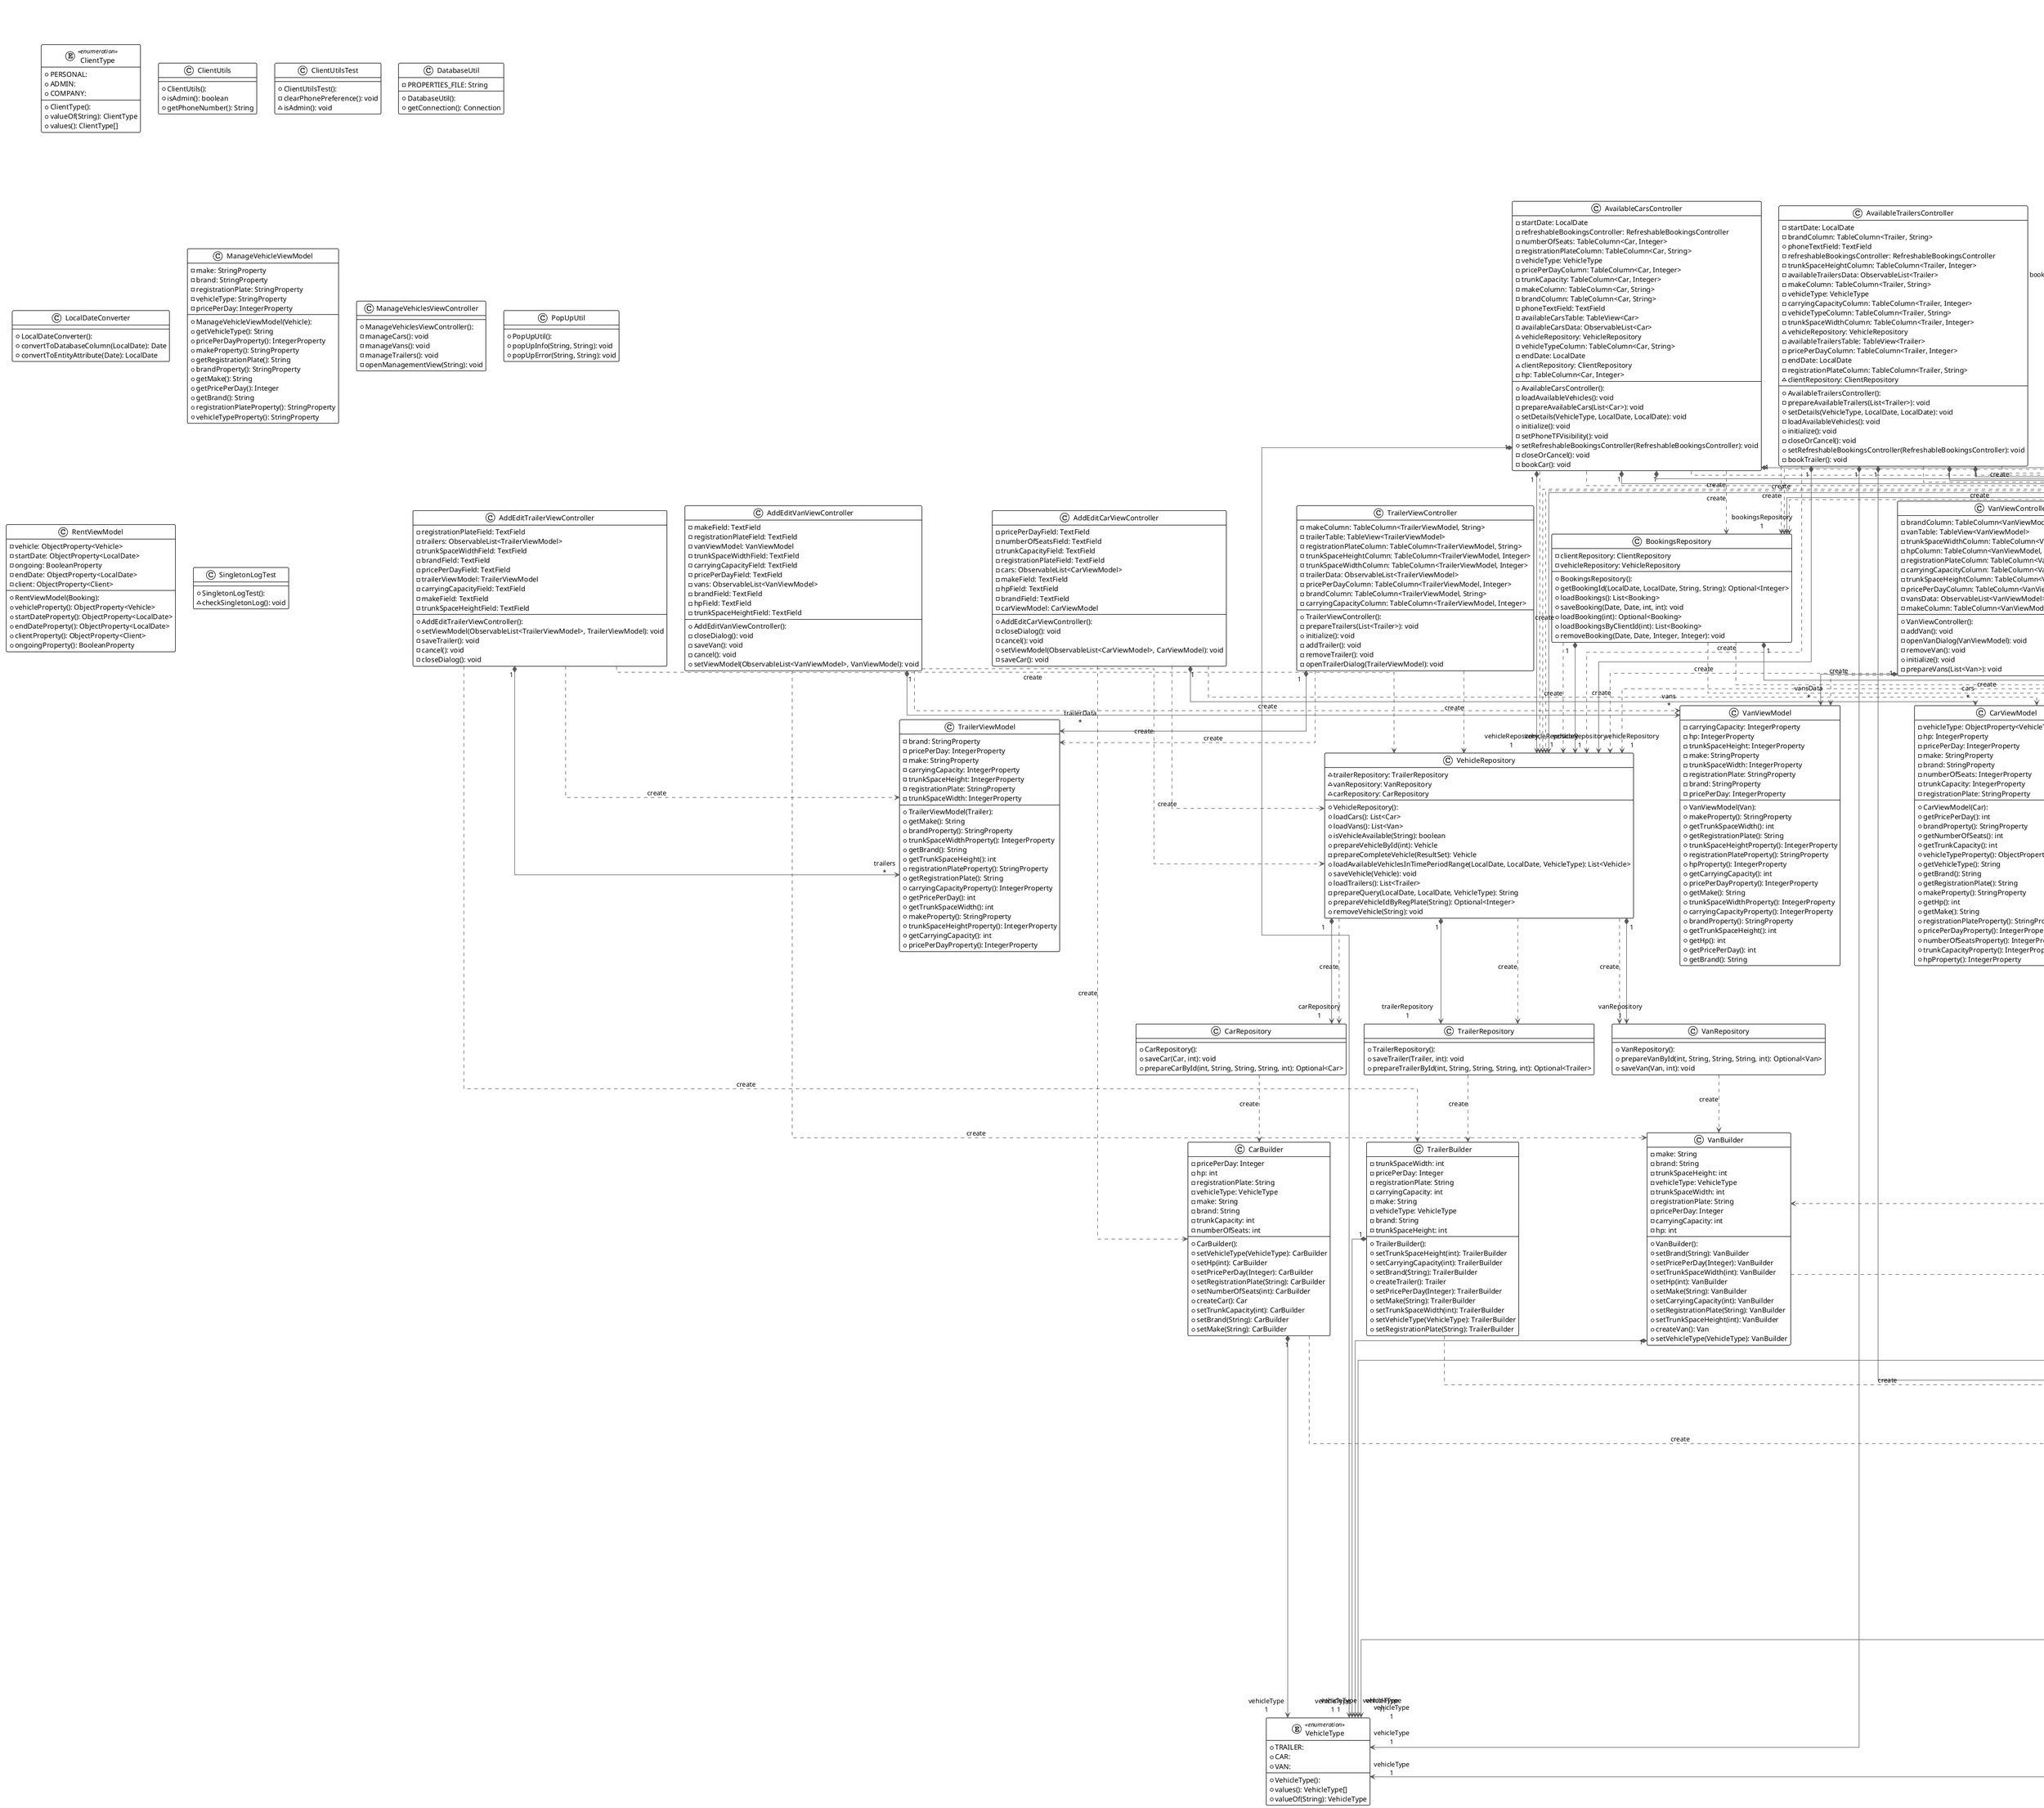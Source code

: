 @startuml

!theme plain
top to bottom direction
skinparam linetype ortho

class AddEditCarViewController {
  + AddEditCarViewController(): 
  - pricePerDayField: TextField
  - numberOfSeatsField: TextField
  - trunkCapacityField: TextField
  - registrationPlateField: TextField
  - cars: ObservableList<CarViewModel>
  - makeField: TextField
  - hpField: TextField
  - brandField: TextField
  - carViewModel: CarViewModel
  - closeDialog(): void
  - cancel(): void
  + setViewModel(ObservableList<CarViewModel>, CarViewModel): void
  - saveCar(): void
}
class AddEditTrailerViewController {
  + AddEditTrailerViewController(): 
  - registrationPlateField: TextField
  - trailers: ObservableList<TrailerViewModel>
  - trunkSpaceWidthField: TextField
  - brandField: TextField
  - pricePerDayField: TextField
  - trailerViewModel: TrailerViewModel
  - carryingCapacityField: TextField
  - makeField: TextField
  - trunkSpaceHeightField: TextField
  + setViewModel(ObservableList<TrailerViewModel>, TrailerViewModel): void
  - saveTrailer(): void
  - cancel(): void
  - closeDialog(): void
}
class AddEditVanViewController {
  + AddEditVanViewController(): 
  - makeField: TextField
  - registrationPlateField: TextField
  - vanViewModel: VanViewModel
  - trunkSpaceWidthField: TextField
  - carryingCapacityField: TextField
  - pricePerDayField: TextField
  - vans: ObservableList<VanViewModel>
  - brandField: TextField
  - hpField: TextField
  - trunkSpaceHeightField: TextField
  - closeDialog(): void
  - saveVan(): void
  - cancel(): void
  + setViewModel(ObservableList<VanViewModel>, VanViewModel): void
}
class AdminViewController {
  + AdminViewController(): 
  - viewModel: AdminViewModel
  + setViewModel(AdminViewModel): void
  - goToVehicleTypeSelection(): void
  - openVehiclesView(): void
  - openBookingsView(): void
}
class AdminViewModel {
  + AdminViewModel(): 
  - bookings: ObservableList<Booking>
  + getBookings(): ObservableList<Booking>
  + removeBooking(Booking): void
}
class AvailableCarsController {
  + AvailableCarsController(): 
  - startDate: LocalDate
  - refreshableBookingsController: RefreshableBookingsController
  - numberOfSeats: TableColumn<Car, Integer>
  - registrationPlateColumn: TableColumn<Car, String>
  - vehicleType: VehicleType
  - pricePerDayColumn: TableColumn<Car, Integer>
  - trunkCapacity: TableColumn<Car, Integer>
  - makeColumn: TableColumn<Car, String>
  - brandColumn: TableColumn<Car, String>
  - phoneTextField: TextField
  - availableCarsTable: TableView<Car>
  - availableCarsData: ObservableList<Car>
  ~ vehicleRepository: VehicleRepository
  - vehicleTypeColumn: TableColumn<Car, String>
  - endDate: LocalDate
  ~ clientRepository: ClientRepository
  - hp: TableColumn<Car, Integer>
  - loadAvailableVehicles(): void
  - prepareAvailableCars(List<Car>): void
  + setDetails(VehicleType, LocalDate, LocalDate): void
  + initialize(): void
  - setPhoneTFVisibility(): void
  + setRefreshableBookingsController(RefreshableBookingsController): void
  - closeOrCancel(): void
  - bookCar(): void
}
class AvailableTrailersController {
  + AvailableTrailersController(): 
  - startDate: LocalDate
  - brandColumn: TableColumn<Trailer, String>
  + phoneTextField: TextField
  - refreshableBookingsController: RefreshableBookingsController
  - trunkSpaceHeightColumn: TableColumn<Trailer, Integer>
  - availableTrailersData: ObservableList<Trailer>
  - makeColumn: TableColumn<Trailer, String>
  - vehicleType: VehicleType
  - carryingCapacityColumn: TableColumn<Trailer, Integer>
  - vehicleTypeColumn: TableColumn<Trailer, String>
  - trunkSpaceWidthColumn: TableColumn<Trailer, Integer>
  ~ vehicleRepository: VehicleRepository
  - availableTrailersTable: TableView<Trailer>
  - pricePerDayColumn: TableColumn<Trailer, Integer>
  - endDate: LocalDate
  - registrationPlateColumn: TableColumn<Trailer, String>
  ~ clientRepository: ClientRepository
  - prepareAvailableTrailers(List<Trailer>): void
  + setDetails(VehicleType, LocalDate, LocalDate): void
  - loadAvailableVehicles(): void
  + initialize(): void
  - closeOrCancel(): void
  + setRefreshableBookingsController(RefreshableBookingsController): void
  - bookTrailer(): void
}
class AvailableVansController {
  + AvailableVansController(): 
  - trunkSpaceHeightColumn: TableColumn<Van, Integer>
  - availableVansData: ObservableList<Van>
  ~ clientRepository: ClientRepository
  - hpColumn: TableColumn<Van, Integer>
  - trunkSpaceWidthColumn: TableColumn<Van, Integer>
  + phoneTextField: TextField
  - startDate: LocalDate
  ~ vehicleRepository: VehicleRepository
  - vehicleTypeColumn: TableColumn<Van, String>
  - carryingCapacityColumn: TableColumn<Van, Integer>
  - pricePerDayColumn: TableColumn<Van, Integer>
  - makeColumn: TableColumn<Van, String>
  - vehicleType: VehicleType
  - availableVansTable: TableView<Van>
  - refreshableBookingsController: RefreshableBookingsController
  - registrationPlateColumn: TableColumn<Van, String>
  - brandColumn: TableColumn<Van, String>
  - endDate: LocalDate
  - bookVan(): void
  - closeOrCancel(): void
  + initialize(): void
  + setDetails(VehicleType, LocalDate, LocalDate): void
  - loadAvailableVehicles(): void
  + setRefreshableBookingsController(RefreshableBookingsController): void
  - prepareAvailableVans(List<Van>): void
}
class Booking {
  + Booking(LocalDate, LocalDate, Vehicle, Client): 
  - endDate: LocalDate
  - client: Client
  - startDate: LocalDate
  - vehicle: Vehicle
  + getStartDate(): LocalDate
  + getClient(): Client
  + getEndDate(): LocalDate
  + isOngoing(): boolean
  + getVehicle(): Vehicle
}
class BookingViewModel {
  + BookingViewModel(Booking): 
  - clientPhoneNumber: StringProperty
  - vehicleRegistrationPlate: StringProperty
  - vehicleType: StringProperty
  - endDate: StringProperty
  - startDate: StringProperty
  + vehicleRegistrationPlateProperty(): StringProperty
  + getVehicleRegistrationPlate(): String
  + clientPhoneNumberProperty(): StringProperty
  + getVehicleType(): String
  + vehicleTypeProperty(): StringProperty
  + endDateProperty(): StringProperty
  + getStartDate(): String
  + startDateProperty(): StringProperty
  + getEndDate(): String
  + getClientPhoneNumber(): String
}
class BookingsRepository {
  + BookingsRepository(): 
  - clientRepository: ClientRepository
  - vehicleRepository: VehicleRepository
  + getBookingId(LocalDate, LocalDate, String, String): Optional<Integer>
  + loadBookings(): List<Booking>
  + saveBooking(Date, Date, int, int): void
  + loadBooking(int): Optional<Booking>
  + loadBookingsByClientId(int): List<Booking>
  + removeBooking(Date, Date, Integer, Integer): void
}
class BookingsService {
  + BookingsService(): 
  - bookingsRepository: BookingsRepository
  + prepareBookings(): ObservableList<BookingViewModel>
  + isRemoved(BookingViewModel): boolean
  - isOngoing(LocalDate, LocalDate): boolean
  - prepareVehicleId(BookingViewModel): Integer
  - prepareClientId(BookingViewModel): Integer
}
class BookingsViewController {
  + BookingsViewController(): 
  - bookingsTableView: TableView<BookingViewModel>
  - bookingData: ObservableList<BookingViewModel>
  - vehicleColumn: TableColumn<BookingViewModel, String>
  - endDateColumn: TableColumn<BookingViewModel, String>
  - clientColumn: TableColumn<BookingViewModel, String>
  - startDateColumn: TableColumn<BookingViewModel, String>
  - bookingsService: BookingsService
  - vehicleTypeColumn: TableColumn<BookingViewModel, String>
  + initialize(): void
  - setBookings(): void
  + refreshBookings(): void
  - handleAdd(): void
  - handleEdit(): void
  - handleRemove(): void
}
class Car {
  + Car(String, String, String, VehicleType, Integer, int, int, int): 
  - hp: int
  - numberOfSeats: int
  - trunkCapacity: int
  + getTrunkCapacity(): int
  + isBooked(): boolean
  + getNumberOfSeats(): int
  + getHp(): int
  + isRented(): boolean
}
class CarBuilder {
  + CarBuilder(): 
  - pricePerDay: Integer
  - hp: int
  - registrationPlate: String
  - vehicleType: VehicleType
  - make: String
  - brand: String
  - trunkCapacity: int
  - numberOfSeats: int
  + setVehicleType(VehicleType): CarBuilder
  + setHp(int): CarBuilder
  + setPricePerDay(Integer): CarBuilder
  + setRegistrationPlate(String): CarBuilder
  + setNumberOfSeats(int): CarBuilder
  + createCar(): Car
  + setTrunkCapacity(int): CarBuilder
  + setBrand(String): CarBuilder
  + setMake(String): CarBuilder
}
class CarRepository {
  + CarRepository(): 
  + saveCar(Car, int): void
  + prepareCarById(int, String, String, String, int): Optional<Car>
}
class CarService {
  + CarService(): 
  + castVehiclesToCars(List<Vehicle>): List<Car>
}
class CarViewController {
  + CarViewController(): 
  - numberOfSeatsColumn: TableColumn<CarViewModel, Integer>
  - trunkCapacityColumn: TableColumn<CarViewModel, Integer>
  - carTable: TableView<CarViewModel>
  - makeColumn: TableColumn<CarViewModel, String>
  - hpColumn: TableColumn<CarViewModel, Integer>
  - brandColumn: TableColumn<CarViewModel, String>
  - registrationPlateColumn: TableColumn<CarViewModel, String>
  - carsData: ObservableList<CarViewModel>
  - pricePerDayColumn: TableColumn<CarViewModel, Integer>
  - prepareCars(List<Car>): void
  - removeCar(): void
  - addCar(): void
  - openCarDialog(CarViewModel): void
  + initialize(): void
}
class CarViewModel {
  + CarViewModel(Car): 
  - vehicleType: ObjectProperty<VehicleType>
  - hp: IntegerProperty
  - pricePerDay: IntegerProperty
  - make: StringProperty
  - brand: StringProperty
  - numberOfSeats: IntegerProperty
  - trunkCapacity: IntegerProperty
  - registrationPlate: StringProperty
  + getPricePerDay(): int
  + brandProperty(): StringProperty
  + getNumberOfSeats(): int
  + getTrunkCapacity(): int
  + vehicleTypeProperty(): ObjectProperty<VehicleType>
  + getVehicleType(): String
  + getBrand(): String
  + getRegistrationPlate(): String
  + makeProperty(): StringProperty
  + getHp(): int
  + getMake(): String
  + registrationPlateProperty(): StringProperty
  + pricePerDayProperty(): IntegerProperty
  + numberOfSeatsProperty(): IntegerProperty
  + trunkCapacityProperty(): IntegerProperty
  + hpProperty(): IntegerProperty
}
entity Client << record >> {
  + Client(String, String, ClientType): 
  + Client(String, ClientType): 
  - phoneNumber: String
  - password: String
  - type: ClientType
  + type(): ClientType
  + password(): String
  + phoneNumber(): String
}
class ClientHandler {
  + ClientHandler(Socket): 
  - clientSocket: Socket
  - in: BufferedReader
  - out: PrintWriter
  + run(): void
}
class ClientRepository {
  + ClientRepository(): 
  + prepareClients(): HashMap<String, Client>
  + prepareClientById(int): Optional<Client>
  + saveClient(Client): boolean
  + prepareClientIdByPhoneNumber(String): Optional<Integer>
}
class ClientService {
  + ClientService(ClientRepository): 
  - clientRepository: ClientRepository
}
enum ClientType << enumeration >> {
  + ClientType(): 
  + PERSONAL: 
  + ADMIN: 
  + COMPANY: 
  + valueOf(String): ClientType
  + values(): ClientType[]
}
class ClientUtils {
  + ClientUtils(): 
  + isAdmin(): boolean
  + getPhoneNumber(): String
}
class ClientUtilsTest {
  + ClientUtilsTest(): 
  - clearPhonePreference(): void
  ~ isAdmin(): void
}
class ClientViewController {
  + ClientViewController(): 
  - endDateColumn: TableColumn<BookingViewModel, String>
  - vehicleColumn: TableColumn<BookingViewModel, String>
  - bookingsService: BookingsService
  - startDateColumn: TableColumn<BookingViewModel, String>
  - bookingsTableView: TableView<BookingViewModel>
  - vehicleTypeColumn: TableColumn<BookingViewModel, String>
  - bookingData: ObservableList<BookingViewModel>
  + initialize(): void
  - setBookings(): void
  - goToVehicleTypeSelection(): void
  - removeBooking(): void
  + refreshBookings(): void
}
class ClientViewModel {
  + ClientViewModel(): 
  - bookings: ObservableList<Booking>
  + getBookings(): ObservableList<Booking>
  + removeBooking(Booking): void
}
class DatabaseUtil {
  + DatabaseUtil(): 
  - PROPERTIES_FILE: String
  + getConnection(): Connection
}
class DateRangeSelectionController {
  + DateRangeSelectionController(): 
  - vehicleType: VehicleType
  - refreshableBookingsController: RefreshableBookingsController
  - endDatePicker: DatePicker
  - RENTAL_DAYS_LIMIT: int
  - WRONG_DATES_LABEL: String
  - startDatePicker: DatePicker
  + initialize(): void
  - prepareCarView(LocalDate, LocalDate): void
  - goToAvailableVehicles(): void
  - prepareVanView(LocalDate, LocalDate): void
  - prepareTrailerView(LocalDate, LocalDate): void
  + setVehicleType(VehicleType): void
  - datesAreFine(LocalDate, LocalDate): boolean
  + setRefreshableBookingsController(RefreshableBookingsController): void
}
class LocalDateConverter {
  + LocalDateConverter(): 
  + convertToDatabaseColumn(LocalDate): Date
  + convertToEntityAttribute(Date): LocalDate
}
class LogLine {
  + LogLine(String): 
  - text: String
  + toString(): String
  + getText(): String
}
class LoginViewController {
  + LoginViewController(): 
  - phoneNumberField: TextField
  - viewModel: LoginViewModel
  - clientTypeComboBox: ComboBox<String>
  - passwordField: PasswordField
  - openAdminView(): void
  - handleLogin(): void
  - closeLoginWindow(): void
  + initialize(): void
  - handleSignUp(): void
  - openClientView(): void
  + setViewModel(LoginViewModel): void
}
class LoginViewModel {
  + LoginViewModel(): 
  - clients: Map<String, Client>
  - clientRepository: ClientRepository
  - prepareClientsHashMap(ClientRepository): Map<String, Client>
  + authenticate(String, String): boolean
  + signUp(String, String, String): void
  + isAdmin(String): boolean
}
class Main {
  + Main(): 
  + main(String[]): void
  + start(Stage): void
}
class ManageVehicleViewModel {
  + ManageVehicleViewModel(Vehicle): 
  - make: StringProperty
  - brand: StringProperty
  - registrationPlate: StringProperty
  - vehicleType: StringProperty
  - pricePerDay: IntegerProperty
  + getVehicleType(): String
  + pricePerDayProperty(): IntegerProperty
  + makeProperty(): StringProperty
  + getRegistrationPlate(): String
  + brandProperty(): StringProperty
  + getMake(): String
  + getPricePerDay(): Integer
  + getBrand(): String
  + registrationPlateProperty(): StringProperty
  + vehicleTypeProperty(): StringProperty
}
class ManageVehiclesViewController {
  + ManageVehiclesViewController(): 
  - manageCars(): void
  - manageVans(): void
  - manageTrailers(): void
  - openManagementView(String): void
}
class PopUpUtil {
  + PopUpUtil(): 
  + popUpInfo(String, String): void
  + popUpError(String, String): void
}
interface RefreshableBookingsController << interface >> {
  + refreshBookings(): void
}
class RentViewModel {
  + RentViewModel(Booking): 
  - vehicle: ObjectProperty<Vehicle>
  - startDate: ObjectProperty<LocalDate>
  - ongoing: BooleanProperty
  - endDate: ObjectProperty<LocalDate>
  - client: ObjectProperty<Client>
  + vehicleProperty(): ObjectProperty<Vehicle>
  + startDateProperty(): ObjectProperty<LocalDate>
  + endDateProperty(): ObjectProperty<LocalDate>
  + clientProperty(): ObjectProperty<Client>
  + ongoingProperty(): BooleanProperty
}
class Server {
  + Server(): 
  - PORT: int
  - pool: ExecutorService
  + main(String[]): void
}
class SingletonLog {
  - SingletonLog(): 
  - logLines: ArrayList<LogLine>
  - instance: SingletonLog
  - lock: Lock
  + getInstance(): SingletonLog
  + log(): void
  + addLog(String): void
  + getLogLines(): ArrayList<LogLine>
}
class SingletonLogTest {
  + SingletonLogTest(): 
  ~ checkSingletonLog(): void
}
class Trailer {
  + Trailer(String, String, String, VehicleType, Integer, int, int, int): 
  - trunkSpaceHeight: int
  - trunkSpaceWidth: int
  - carryingCapacity: int
  + setCarryingCapacity(int): void
  + getTrunkSpaceWidth(): int
  + getCarryingCapacity(): int
  + getTrunkSpaceHeight(): int
  + isRented(): boolean
  + isBooked(): boolean
  + setTrunkSpaceHeight(int): void
  + setTrunkSpaceWidth(int): void
}
class TrailerBuilder {
  + TrailerBuilder(): 
  - trunkSpaceWidth: int
  - pricePerDay: Integer
  - registrationPlate: String
  - carryingCapacity: int
  - make: String
  - vehicleType: VehicleType
  - brand: String
  - trunkSpaceHeight: int
  + setTrunkSpaceHeight(int): TrailerBuilder
  + setCarryingCapacity(int): TrailerBuilder
  + setBrand(String): TrailerBuilder
  + createTrailer(): Trailer
  + setPricePerDay(Integer): TrailerBuilder
  + setMake(String): TrailerBuilder
  + setTrunkSpaceWidth(int): TrailerBuilder
  + setVehicleType(VehicleType): TrailerBuilder
  + setRegistrationPlate(String): TrailerBuilder
}
class TrailerRepository {
  + TrailerRepository(): 
  + saveTrailer(Trailer, int): void
  + prepareTrailerById(int, String, String, String, int): Optional<Trailer>
}
class TrailerService {
  + TrailerService(): 
  + castVehiclesToTrailers(List<Vehicle>): List<Trailer>
}
class TrailerViewController {
  + TrailerViewController(): 
  - makeColumn: TableColumn<TrailerViewModel, String>
  - trailerTable: TableView<TrailerViewModel>
  - registrationPlateColumn: TableColumn<TrailerViewModel, String>
  - trunkSpaceHeightColumn: TableColumn<TrailerViewModel, Integer>
  - trunkSpaceWidthColumn: TableColumn<TrailerViewModel, Integer>
  - trailerData: ObservableList<TrailerViewModel>
  - pricePerDayColumn: TableColumn<TrailerViewModel, Integer>
  - brandColumn: TableColumn<TrailerViewModel, String>
  - carryingCapacityColumn: TableColumn<TrailerViewModel, Integer>
  - prepareTrailers(List<Trailer>): void
  + initialize(): void
  - addTrailer(): void
  - removeTrailer(): void
  - openTrailerDialog(TrailerViewModel): void
}
class TrailerViewModel {
  + TrailerViewModel(Trailer): 
  - brand: StringProperty
  - pricePerDay: IntegerProperty
  - make: StringProperty
  - carryingCapacity: IntegerProperty
  - trunkSpaceHeight: IntegerProperty
  - registrationPlate: StringProperty
  - trunkSpaceWidth: IntegerProperty
  + getMake(): String
  + brandProperty(): StringProperty
  + trunkSpaceWidthProperty(): IntegerProperty
  + getBrand(): String
  + getTrunkSpaceHeight(): int
  + registrationPlateProperty(): StringProperty
  + getRegistrationPlate(): String
  + carryingCapacityProperty(): IntegerProperty
  + getPricePerDay(): int
  + getTrunkSpaceWidth(): int
  + makeProperty(): StringProperty
  + trunkSpaceHeightProperty(): IntegerProperty
  + getCarryingCapacity(): int
  + pricePerDayProperty(): IntegerProperty
}
class Van {
  + Van(String, String, String, VehicleType, Integer, int, int, int, int): 
  - hp: int
  - trunkSpaceWidth: int
  - carryingCapacity: int
  - trunkSpaceHeight: int
  + isBooked(): boolean
  + getHp(): int
  + isRented(): boolean
  + getTrunkSpaceWidth(): int
  + getCarryingCapacity(): int
  + getTrunkSpaceHeight(): int
}
class VanBuilder {
  + VanBuilder(): 
  - make: String
  - brand: String
  - trunkSpaceHeight: int
  - vehicleType: VehicleType
  - trunkSpaceWidth: int
  - registrationPlate: String
  - pricePerDay: Integer
  - carryingCapacity: int
  - hp: int
  + setBrand(String): VanBuilder
  + setPricePerDay(Integer): VanBuilder
  + setTrunkSpaceWidth(int): VanBuilder
  + setHp(int): VanBuilder
  + setMake(String): VanBuilder
  + setCarryingCapacity(int): VanBuilder
  + setRegistrationPlate(String): VanBuilder
  + setTrunkSpaceHeight(int): VanBuilder
  + createVan(): Van
  + setVehicleType(VehicleType): VanBuilder
}
class VanRepository {
  + VanRepository(): 
  + prepareVanById(int, String, String, String, int): Optional<Van>
  + saveVan(Van, int): void
}
class VanService {
  + VanService(): 
  + castVehiclesToVans(List<Vehicle>): List<Van>
}
class VanServiceTest {
  + VanServiceTest(): 
  ~ castVehiclesToCars(): void
}
class VanViewController {
  + VanViewController(): 
  - brandColumn: TableColumn<VanViewModel, String>
  - vanTable: TableView<VanViewModel>
  - trunkSpaceWidthColumn: TableColumn<VanViewModel, Integer>
  - hpColumn: TableColumn<VanViewModel, Integer>
  - registrationPlateColumn: TableColumn<VanViewModel, String>
  - carryingCapacityColumn: TableColumn<VanViewModel, Integer>
  - trunkSpaceHeightColumn: TableColumn<VanViewModel, Integer>
  - pricePerDayColumn: TableColumn<VanViewModel, Integer>
  - vansData: ObservableList<VanViewModel>
  - makeColumn: TableColumn<VanViewModel, String>
  - addVan(): void
  - openVanDialog(VanViewModel): void
  - removeVan(): void
  + initialize(): void
  - prepareVans(List<Van>): void
}
class VanViewModel {
  + VanViewModel(Van): 
  - carryingCapacity: IntegerProperty
  - hp: IntegerProperty
  - trunkSpaceHeight: IntegerProperty
  - make: StringProperty
  - trunkSpaceWidth: IntegerProperty
  - registrationPlate: StringProperty
  - brand: StringProperty
  - pricePerDay: IntegerProperty
  + makeProperty(): StringProperty
  + getTrunkSpaceWidth(): int
  + getRegistrationPlate(): String
  + trunkSpaceHeightProperty(): IntegerProperty
  + registrationPlateProperty(): StringProperty
  + hpProperty(): IntegerProperty
  + getCarryingCapacity(): int
  + pricePerDayProperty(): IntegerProperty
  + getMake(): String
  + trunkSpaceWidthProperty(): IntegerProperty
  + carryingCapacityProperty(): IntegerProperty
  + brandProperty(): StringProperty
  + getTrunkSpaceHeight(): int
  + getHp(): int
  + getPricePerDay(): int
  + getBrand(): String
}
class Vehicle {
  + Vehicle(String, String, String, VehicleType, Integer): 
  - pricePerDay: Integer
  - brand: String
  - registrationPlate: String
  - make: String
  - vehicleType: VehicleType
  + getMake(): String
  + isBooked(): boolean
  + isRented(): boolean
  + getVehicleType(): VehicleType
  + getPricePerDay(): Integer
  + getBrand(): String
  + getRegistrationPlate(): String
}
class VehicleRepository {
  + VehicleRepository(): 
  ~ trailerRepository: TrailerRepository
  ~ vanRepository: VanRepository
  ~ carRepository: CarRepository
  + loadCars(): List<Car>
  + loadVans(): List<Van>
  + isVehicleAvailable(String): boolean
  + prepareVehicleById(int): Vehicle
  - prepareCompleteVehicle(ResultSet): Vehicle
  + loadAvailableVehiclesInTimePeriodRange(LocalDate, LocalDate, VehicleType): List<Vehicle>
  + saveVehicle(Vehicle): void
  + loadTrailers(): List<Trailer>
  - prepareQuery(LocalDate, LocalDate, VehicleType): String
  + prepareVehicleIdByRegPlate(String): Optional<Integer>
  + removeVehicle(String): void
}
enum VehicleType << enumeration >> {
  + VehicleType(): 
  + TRAILER: 
  + CAR: 
  + VAN: 
  + values(): VehicleType[]
  + valueOf(String): VehicleType
}
class VehicleTypeSelectionController {
  + VehicleTypeSelectionController(): 
  - vehicleTypeComboBox: ComboBox<String>
  - refreshableBookingsController: RefreshableBookingsController
  - goToDateRangeSelection(): void
  + initialize(): void
  + setRefreshableBookingsController(RefreshableBookingsController): void
}
class VehicleViewController {
  + VehicleViewController(): 
  - brandField: TextField
  - vehicleTypeField: TextField
  - bookedField: TextField
  - rentedField: TextField
  - viewModel: VehicleViewModel
  - makeField: TextField
  - registrationPlateField: TextField
  + setViewModel(VehicleViewModel): void
}
class VehicleViewModel {
  + VehicleViewModel(Vehicle): 
  - vehicleType: ObjectProperty<VehicleType>
  - brand: StringProperty
  - registrationPlate: StringProperty
  - pricePerDay: IntegerProperty
  - make: StringProperty
  + vehicleTypeProperty(): ObjectProperty<VehicleType>
  + pricePerDayProperty(): IntegerProperty
  + registrationPlateProperty(): StringProperty
  + makeProperty(): StringProperty
  + brandProperty(): StringProperty
}

AddEditCarViewController        -[#595959,dashed]->  CarBuilder                     : "«create»"
AddEditCarViewController        -[#595959,dashed]->  CarViewModel                   : "«create»"
AddEditCarViewController       "1" *-[#595959,plain]-> "cars\n*" CarViewModel                   
AddEditCarViewController        -[#595959,dashed]->  VehicleRepository              : "«create»"
AddEditTrailerViewController    -[#595959,dashed]->  TrailerBuilder                 : "«create»"
AddEditTrailerViewController    -[#595959,dashed]->  TrailerViewModel               : "«create»"
AddEditTrailerViewController   "1" *-[#595959,plain]-> "trailers\n*" TrailerViewModel               
AddEditTrailerViewController    -[#595959,dashed]->  VehicleRepository              : "«create»"
AddEditVanViewController        -[#595959,dashed]->  VanBuilder                     : "«create»"
AddEditVanViewController        -[#595959,dashed]->  VanViewModel                   : "«create»"
AddEditVanViewController       "1" *-[#595959,plain]-> "vans\n*" VanViewModel                   
AddEditVanViewController        -[#595959,dashed]->  VehicleRepository              : "«create»"
AdminViewController            "1" *-[#595959,plain]-> "viewModel\n1" AdminViewModel                 
AdminViewModel                 "1" *-[#595959,plain]-> "bookings\n*" Booking                        
AvailableCarsController         -[#595959,dashed]->  BookingsRepository             : "«create»"
AvailableCarsController        "1" *-[#595959,plain]-> "availableCarsData\n*" Car                            
AvailableCarsController         -[#595959,dashed]->  CarService                     : "«create»"
AvailableCarsController        "1" *-[#595959,plain]-> "clientRepository\n1" ClientRepository               
AvailableCarsController         -[#595959,dashed]->  ClientRepository               : "«create»"
AvailableCarsController        "1" *-[#595959,plain]-> "refreshableBookingsController\n1" RefreshableBookingsController  
AvailableCarsController        "1" *-[#595959,plain]-> "vehicleRepository\n1" VehicleRepository              
AvailableCarsController         -[#595959,dashed]->  VehicleRepository              : "«create»"
AvailableCarsController        "1" *-[#595959,plain]-> "vehicleType\n1" VehicleType                    
AvailableTrailersController     -[#595959,dashed]->  BookingsRepository             : "«create»"
AvailableTrailersController    "1" *-[#595959,plain]-> "clientRepository\n1" ClientRepository               
AvailableTrailersController     -[#595959,dashed]->  ClientRepository               : "«create»"
AvailableTrailersController    "1" *-[#595959,plain]-> "refreshableBookingsController\n1" RefreshableBookingsController  
AvailableTrailersController    "1" *-[#595959,plain]-> "availableTrailersData\n*" Trailer                        
AvailableTrailersController     -[#595959,dashed]->  TrailerService                 : "«create»"
AvailableTrailersController     -[#595959,dashed]->  VehicleRepository              : "«create»"
AvailableTrailersController    "1" *-[#595959,plain]-> "vehicleRepository\n1" VehicleRepository              
AvailableTrailersController    "1" *-[#595959,plain]-> "vehicleType\n1" VehicleType                    
AvailableVansController         -[#595959,dashed]->  BookingsRepository             : "«create»"
AvailableVansController        "1" *-[#595959,plain]-> "clientRepository\n1" ClientRepository               
AvailableVansController         -[#595959,dashed]->  ClientRepository               : "«create»"
AvailableVansController        "1" *-[#595959,plain]-> "refreshableBookingsController\n1" RefreshableBookingsController  
AvailableVansController        "1" *-[#595959,plain]-> "availableVansData\n*" Van                            
AvailableVansController         -[#595959,dashed]->  VanService                     : "«create»"
AvailableVansController         -[#595959,dashed]->  VehicleRepository              : "«create»"
AvailableVansController        "1" *-[#595959,plain]-> "vehicleRepository\n1" VehicleRepository              
AvailableVansController        "1" *-[#595959,plain]-> "vehicleType\n1" VehicleType                    
Booking                        "1" *-[#595959,plain]-> "client\n1" Client                         
Booking                        "1" *-[#595959,plain]-> "vehicle\n1" Vehicle                        
BookingsRepository              -[#595959,dashed]->  Booking                        : "«create»"
BookingsRepository             "1" *-[#595959,plain]-> "clientRepository\n1" ClientRepository               
BookingsRepository              -[#595959,dashed]->  ClientRepository               : "«create»"
BookingsRepository              -[#595959,dashed]->  VehicleRepository              : "«create»"
BookingsRepository             "1" *-[#595959,plain]-> "vehicleRepository\n1" VehicleRepository              
BookingsService                 -[#595959,dashed]->  BookingViewModel               : "«create»"
BookingsService                "1" *-[#595959,plain]-> "bookingsRepository\n1" BookingsRepository             
BookingsService                 -[#595959,dashed]->  BookingsRepository             : "«create»"
BookingsService                 -[#595959,dashed]->  ClientRepository               : "«create»"
BookingsService                 -[#595959,dashed]->  VehicleRepository              : "«create»"
BookingsViewController         "1" *-[#595959,plain]-> "bookingData\n*" BookingViewModel               
BookingsViewController         "1" *-[#595959,plain]-> "bookingsService\n1" BookingsService                
BookingsViewController          -[#595959,dashed]->  BookingsService                : "«create»"
BookingsViewController          -[#008200,dashed]-^  RefreshableBookingsController  
Car                             -[#000082,plain]-^  Vehicle                        
CarBuilder                      -[#595959,dashed]->  Car                            : "«create»"
CarBuilder                     "1" *-[#595959,plain]-> "vehicleType\n1" VehicleType                    
CarRepository                   -[#595959,dashed]->  CarBuilder                     : "«create»"
CarViewController              "1" *-[#595959,plain]-> "carsData\n*" CarViewModel                   
CarViewController               -[#595959,dashed]->  CarViewModel                   : "«create»"
CarViewController               -[#595959,dashed]->  VehicleRepository              : "«create»"
ClientRepository                -[#595959,dashed]->  Client                         : "«create»"
ClientService                  "1" *-[#595959,plain]-> "clientRepository\n1" ClientRepository               
ClientViewController           "1" *-[#595959,plain]-> "bookingData\n*" BookingViewModel               
ClientViewController            -[#595959,dashed]->  BookingsService                : "«create»"
ClientViewController           "1" *-[#595959,plain]-> "bookingsService\n1" BookingsService                
ClientViewController            -[#008200,dashed]-^  RefreshableBookingsController  
ClientViewModel                "1" *-[#595959,plain]-> "bookings\n*" Booking                        
DateRangeSelectionController   "1" *-[#595959,plain]-> "refreshableBookingsController\n1" RefreshableBookingsController  
DateRangeSelectionController   "1" *-[#595959,plain]-> "vehicleType\n1" VehicleType                    
LoginViewController             -[#595959,dashed]->  AdminViewModel                 : "«create»"
LoginViewController            "1" *-[#595959,plain]-> "viewModel\n1" LoginViewModel                 
LoginViewModel                  -[#595959,dashed]->  Client                         : "«create»"
LoginViewModel                 "1" *-[#595959,plain]-> "clients\n*" Client                         
LoginViewModel                  -[#595959,dashed]->  ClientRepository               : "«create»"
LoginViewModel                 "1" *-[#595959,plain]-> "clientRepository\n1" ClientRepository               
Main                            -[#595959,dashed]->  LoginViewModel                 : "«create»"
Server                          -[#595959,dashed]->  ClientHandler                  : "«create»"
SingletonLog                   "1" *-[#595959,plain]-> "logLines\n*" LogLine                        
SingletonLog                    -[#595959,dashed]->  LogLine                        : "«create»"
Trailer                         -[#000082,plain]-^  Vehicle                        
TrailerBuilder                  -[#595959,dashed]->  Trailer                        : "«create»"
TrailerBuilder                 "1" *-[#595959,plain]-> "vehicleType\n1" VehicleType                    
TrailerRepository               -[#595959,dashed]->  TrailerBuilder                 : "«create»"
TrailerViewController          "1" *-[#595959,plain]-> "trailerData\n*" TrailerViewModel               
TrailerViewController           -[#595959,dashed]->  TrailerViewModel               : "«create»"
TrailerViewController           -[#595959,dashed]->  VehicleRepository              : "«create»"
Van                             -[#000082,plain]-^  Vehicle                        
VanBuilder                      -[#595959,dashed]->  Van                            : "«create»"
VanBuilder                     "1" *-[#595959,plain]-> "vehicleType\n1" VehicleType                    
VanRepository                   -[#595959,dashed]->  VanBuilder                     : "«create»"
VanServiceTest                  -[#595959,dashed]->  VanBuilder                     : "«create»"
VanServiceTest                  -[#595959,dashed]->  VanService                     : "«create»"
VanViewController              "1" *-[#595959,plain]-> "vansData\n*" VanViewModel                   
VanViewController               -[#595959,dashed]->  VanViewModel                   : "«create»"
VanViewController               -[#595959,dashed]->  VehicleRepository              : "«create»"
Vehicle                        "1" *-[#595959,plain]-> "vehicleType\n1" VehicleType                    
VehicleRepository              "1" *-[#595959,plain]-> "carRepository\n1" CarRepository                  
VehicleRepository               -[#595959,dashed]->  CarRepository                  : "«create»"
VehicleRepository              "1" *-[#595959,plain]-> "trailerRepository\n1" TrailerRepository              
VehicleRepository               -[#595959,dashed]->  TrailerRepository              : "«create»"
VehicleRepository               -[#595959,dashed]->  VanRepository                  : "«create»"
VehicleRepository              "1" *-[#595959,plain]-> "vanRepository\n1" VanRepository                  
VehicleTypeSelectionController "1" *-[#595959,plain]-> "refreshableBookingsController\n1" RefreshableBookingsController  
VehicleViewController          "1" *-[#595959,plain]-> "viewModel\n1" VehicleViewModel               
@enduml
